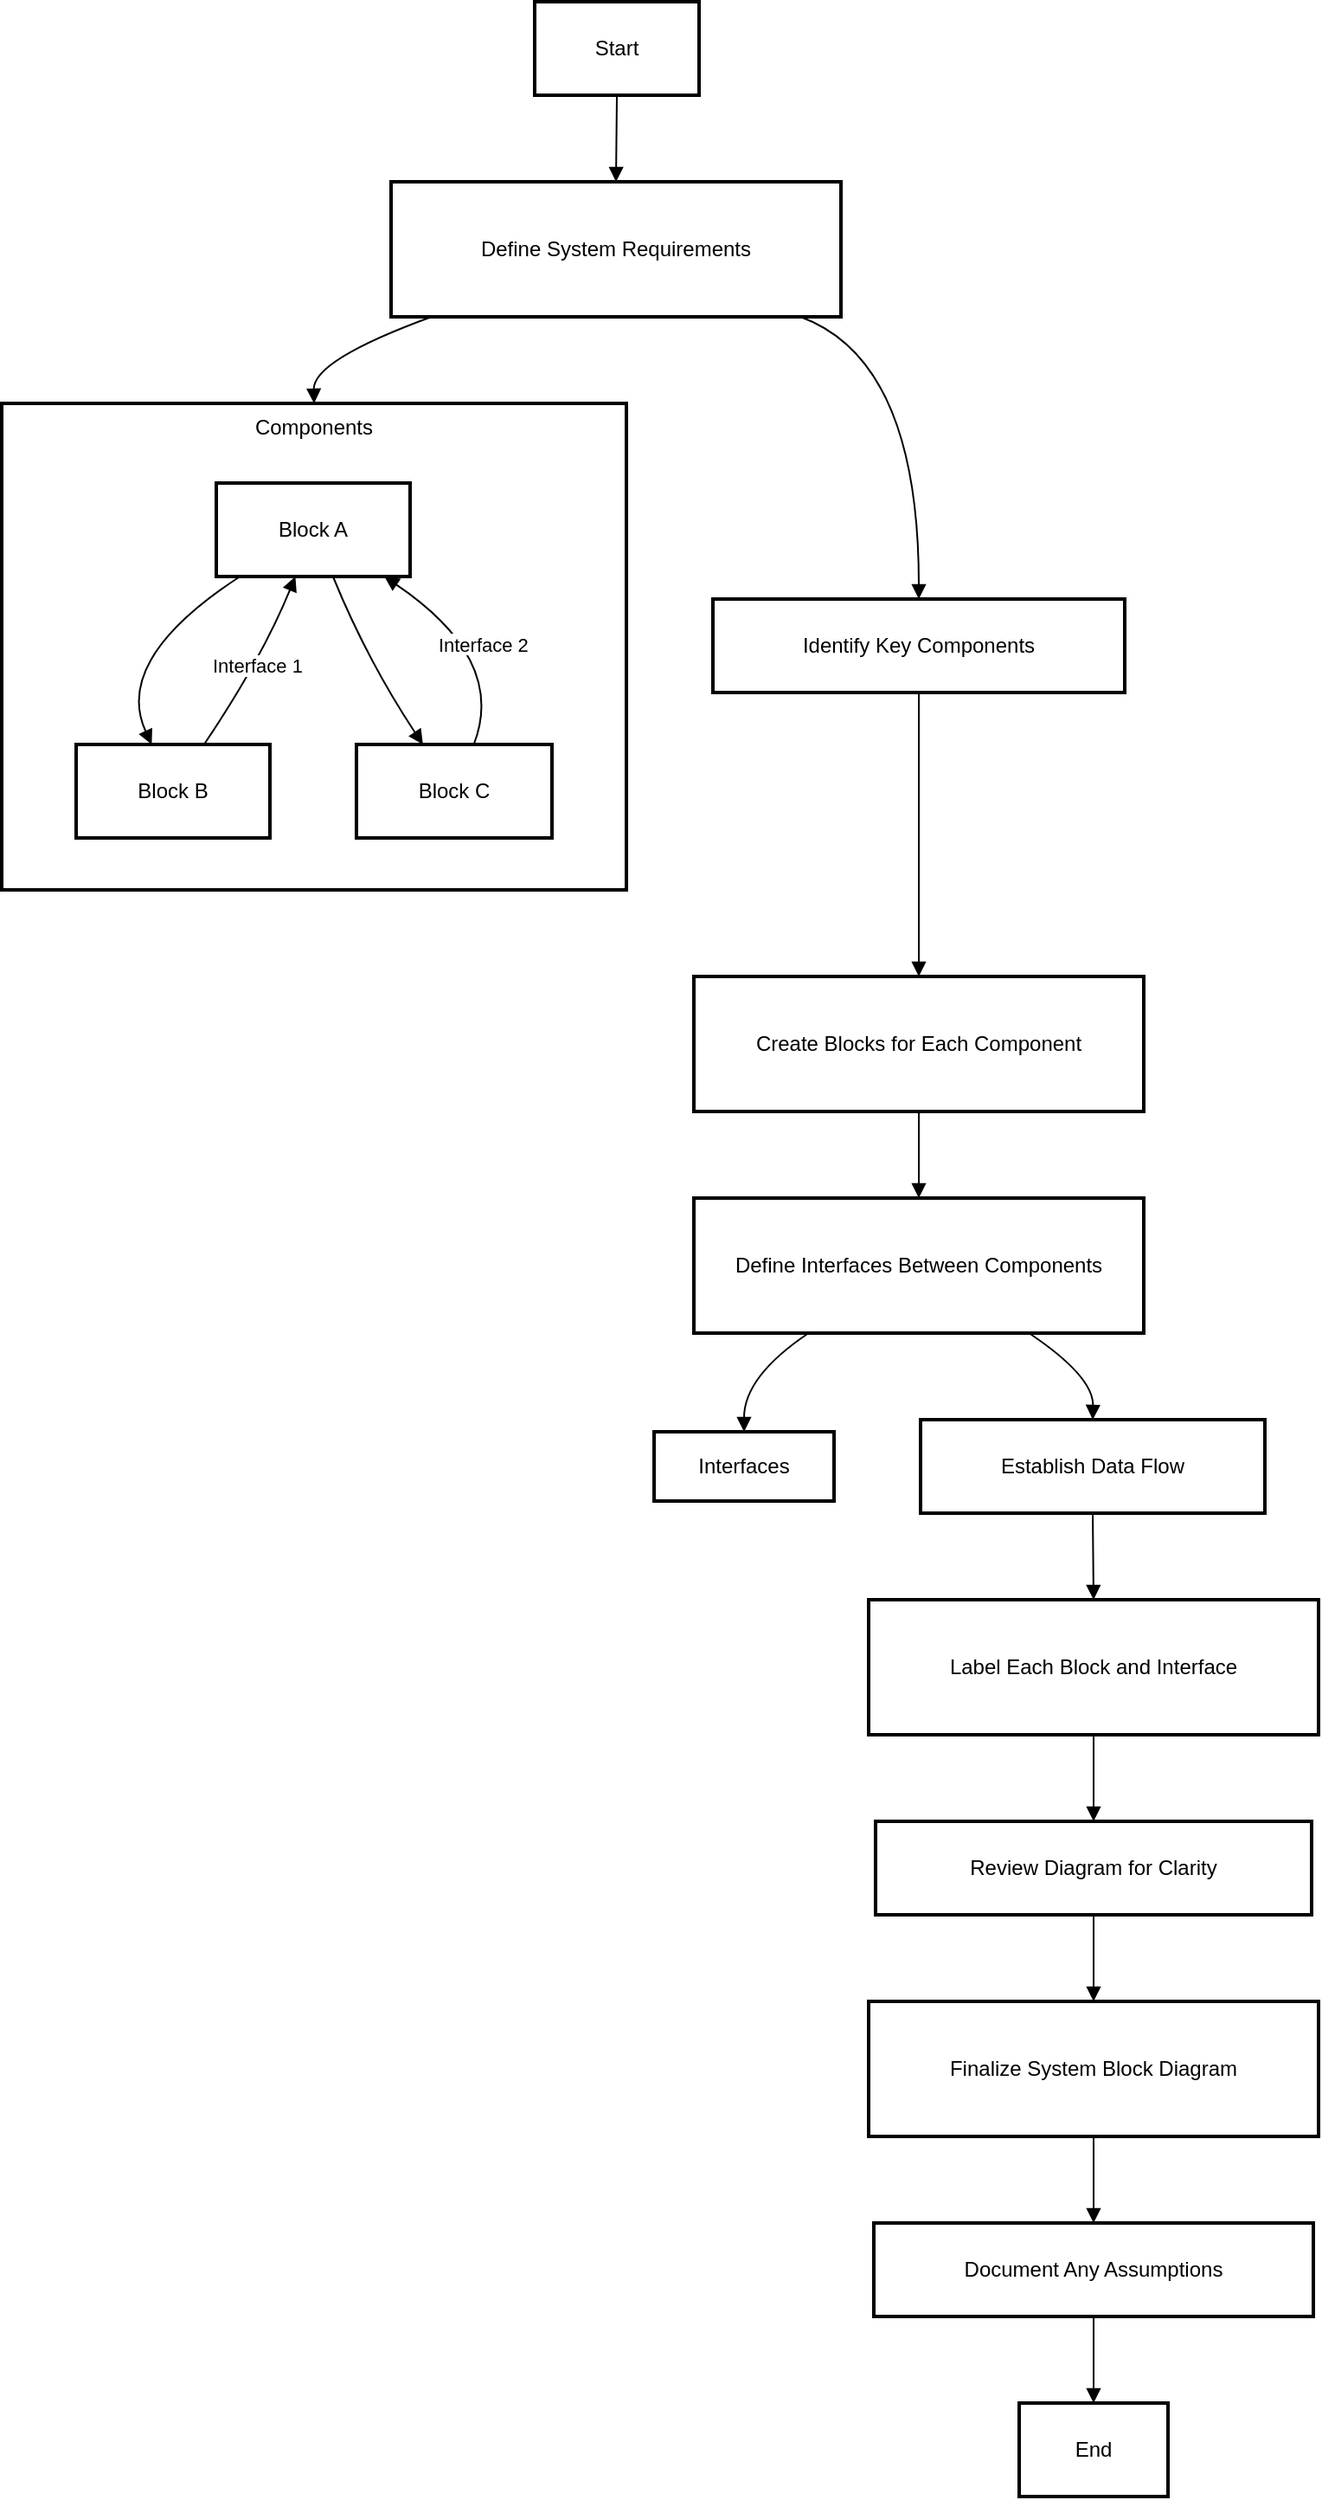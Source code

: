 <mxfile version="26.0.16">
  <diagram name="Page-1" id="9WAIeXzmGR1HwareG-w6">
    <mxGraphModel>
      <root>
        <mxCell id="0" />
        <mxCell id="1" parent="0" />
        <mxCell id="2" value="Interfaces" style="whiteSpace=wrap;strokeWidth=2;" vertex="1" parent="1">
          <mxGeometry x="385" y="834" width="104" height="40" as="geometry" />
        </mxCell>
        <mxCell id="3" value="Components" style="whiteSpace=wrap;strokeWidth=2;verticalAlign=top;" vertex="1" parent="1">
          <mxGeometry x="8" y="240" width="361" height="281" as="geometry" />
        </mxCell>
        <mxCell id="4" value="Block A" style="whiteSpace=wrap;strokeWidth=2;" vertex="1" parent="3">
          <mxGeometry x="124" y="46" width="112" height="54" as="geometry" />
        </mxCell>
        <mxCell id="5" value="Block B" style="whiteSpace=wrap;strokeWidth=2;" vertex="1" parent="3">
          <mxGeometry x="43" y="197" width="112" height="54" as="geometry" />
        </mxCell>
        <mxCell id="6" value="Block C" style="whiteSpace=wrap;strokeWidth=2;" vertex="1" parent="3">
          <mxGeometry x="205" y="197" width="113" height="54" as="geometry" />
        </mxCell>
        <mxCell id="7" value="" style="curved=1;startArrow=none;endArrow=block;exitX=0.13;exitY=0.99;entryX=0.39;entryY=0;" edge="1" parent="3" source="4" target="5">
          <mxGeometry relative="1" as="geometry">
            <Array as="points">
              <mxPoint x="64" y="148" />
            </Array>
          </mxGeometry>
        </mxCell>
        <mxCell id="8" value="" style="curved=1;startArrow=none;endArrow=block;exitX=0.6;exitY=0.99;entryX=0.34;entryY=0;" edge="1" parent="3" source="4" target="6">
          <mxGeometry relative="1" as="geometry">
            <Array as="points">
              <mxPoint x="211" y="148" />
            </Array>
          </mxGeometry>
        </mxCell>
        <mxCell id="9" value="Interface 1" style="curved=1;startArrow=none;endArrow=block;exitX=0.66;exitY=0;entryX=0.41;entryY=0.99;" edge="1" parent="3" source="5" target="4">
          <mxGeometry relative="1" as="geometry">
            <Array as="points">
              <mxPoint x="150" y="148" />
            </Array>
          </mxGeometry>
        </mxCell>
        <mxCell id="10" value="Interface 2" style="curved=1;startArrow=none;endArrow=block;exitX=0.6;exitY=0;entryX=0.86;entryY=0.99;" edge="1" parent="3" source="6" target="4">
          <mxGeometry relative="1" as="geometry">
            <Array as="points">
              <mxPoint x="292" y="148" />
            </Array>
          </mxGeometry>
        </mxCell>
        <mxCell id="11" value="Start" style="whiteSpace=wrap;strokeWidth=2;" vertex="1" parent="1">
          <mxGeometry x="316" y="8" width="95" height="54" as="geometry" />
        </mxCell>
        <mxCell id="12" value="Define System Requirements" style="whiteSpace=wrap;strokeWidth=2;" vertex="1" parent="1">
          <mxGeometry x="233" y="112" width="260" height="78" as="geometry" />
        </mxCell>
        <mxCell id="13" value="Identify Key Components" style="whiteSpace=wrap;strokeWidth=2;" vertex="1" parent="1">
          <mxGeometry x="419" y="353" width="238" height="54" as="geometry" />
        </mxCell>
        <mxCell id="14" value="Create Blocks for Each Component" style="whiteSpace=wrap;strokeWidth=2;" vertex="1" parent="1">
          <mxGeometry x="408" y="571" width="260" height="78" as="geometry" />
        </mxCell>
        <mxCell id="15" value="Define Interfaces Between Components" style="whiteSpace=wrap;strokeWidth=2;" vertex="1" parent="1">
          <mxGeometry x="408" y="699" width="260" height="78" as="geometry" />
        </mxCell>
        <mxCell id="16" value="Establish Data Flow" style="whiteSpace=wrap;strokeWidth=2;" vertex="1" parent="1">
          <mxGeometry x="539" y="827" width="199" height="54" as="geometry" />
        </mxCell>
        <mxCell id="17" value="Label Each Block and Interface" style="whiteSpace=wrap;strokeWidth=2;" vertex="1" parent="1">
          <mxGeometry x="509" y="931" width="260" height="78" as="geometry" />
        </mxCell>
        <mxCell id="18" value="Review Diagram for Clarity" style="whiteSpace=wrap;strokeWidth=2;" vertex="1" parent="1">
          <mxGeometry x="513" y="1059" width="252" height="54" as="geometry" />
        </mxCell>
        <mxCell id="19" value="Finalize System Block Diagram" style="whiteSpace=wrap;strokeWidth=2;" vertex="1" parent="1">
          <mxGeometry x="509" y="1163" width="260" height="78" as="geometry" />
        </mxCell>
        <mxCell id="20" value="Document Any Assumptions" style="whiteSpace=wrap;strokeWidth=2;" vertex="1" parent="1">
          <mxGeometry x="512" y="1291" width="254" height="54" as="geometry" />
        </mxCell>
        <mxCell id="21" value="End" style="whiteSpace=wrap;strokeWidth=2;" vertex="1" parent="1">
          <mxGeometry x="596" y="1395" width="86" height="54" as="geometry" />
        </mxCell>
        <mxCell id="22" value="" style="curved=1;startArrow=none;endArrow=block;exitX=0.5;exitY=1;entryX=0.5;entryY=0;" edge="1" parent="1" source="11" target="12">
          <mxGeometry relative="1" as="geometry">
            <Array as="points" />
          </mxGeometry>
        </mxCell>
        <mxCell id="23" value="" style="curved=1;startArrow=none;endArrow=block;exitX=0.91;exitY=1;entryX=0.5;entryY=0;" edge="1" parent="1" source="12" target="13">
          <mxGeometry relative="1" as="geometry">
            <Array as="points">
              <mxPoint x="538" y="215" />
            </Array>
          </mxGeometry>
        </mxCell>
        <mxCell id="24" value="" style="curved=1;startArrow=none;endArrow=block;exitX=0.5;exitY=1;entryX=0.5;entryY=-0.01;" edge="1" parent="1" source="13" target="14">
          <mxGeometry relative="1" as="geometry">
            <Array as="points" />
          </mxGeometry>
        </mxCell>
        <mxCell id="25" value="" style="curved=1;startArrow=none;endArrow=block;exitX=0.5;exitY=0.99;entryX=0.5;entryY=-0.01;" edge="1" parent="1" source="14" target="15">
          <mxGeometry relative="1" as="geometry">
            <Array as="points" />
          </mxGeometry>
        </mxCell>
        <mxCell id="26" value="" style="curved=1;startArrow=none;endArrow=block;exitX=0.74;exitY=0.99;entryX=0.5;entryY=-0.01;" edge="1" parent="1" source="15" target="16">
          <mxGeometry relative="1" as="geometry">
            <Array as="points">
              <mxPoint x="639" y="802" />
            </Array>
          </mxGeometry>
        </mxCell>
        <mxCell id="27" value="" style="curved=1;startArrow=none;endArrow=block;exitX=0.5;exitY=0.99;entryX=0.5;entryY=-0.01;" edge="1" parent="1" source="16" target="17">
          <mxGeometry relative="1" as="geometry">
            <Array as="points" />
          </mxGeometry>
        </mxCell>
        <mxCell id="28" value="" style="curved=1;startArrow=none;endArrow=block;exitX=0.5;exitY=0.99;entryX=0.5;entryY=-0.01;" edge="1" parent="1" source="17" target="18">
          <mxGeometry relative="1" as="geometry">
            <Array as="points" />
          </mxGeometry>
        </mxCell>
        <mxCell id="29" value="" style="curved=1;startArrow=none;endArrow=block;exitX=0.5;exitY=0.99;entryX=0.5;entryY=-0.01;" edge="1" parent="1" source="18" target="19">
          <mxGeometry relative="1" as="geometry">
            <Array as="points" />
          </mxGeometry>
        </mxCell>
        <mxCell id="30" value="" style="curved=1;startArrow=none;endArrow=block;exitX=0.5;exitY=0.99;entryX=0.5;entryY=-0.01;" edge="1" parent="1" source="19" target="20">
          <mxGeometry relative="1" as="geometry">
            <Array as="points" />
          </mxGeometry>
        </mxCell>
        <mxCell id="31" value="" style="curved=1;startArrow=none;endArrow=block;exitX=0.5;exitY=0.99;entryX=0.5;entryY=-0.01;" edge="1" parent="1" source="20" target="21">
          <mxGeometry relative="1" as="geometry">
            <Array as="points" />
          </mxGeometry>
        </mxCell>
        <mxCell id="32" value="" style="curved=1;startArrow=none;endArrow=block;exitX=0.26;exitY=0.99;entryX=0.5;entryY=-0.01;" edge="1" parent="1" source="15" target="2">
          <mxGeometry relative="1" as="geometry">
            <Array as="points">
              <mxPoint x="437" y="802" />
            </Array>
          </mxGeometry>
        </mxCell>
        <mxCell id="33" value="" style="curved=1;startArrow=none;endArrow=block;exitX=0.09;exitY=1;entryX=0.5;entryY=0;" edge="1" parent="1" source="12" target="3">
          <mxGeometry relative="1" as="geometry">
            <Array as="points">
              <mxPoint x="188" y="215" />
            </Array>
          </mxGeometry>
        </mxCell>
      </root>
    </mxGraphModel>
  </diagram>
</mxfile>
